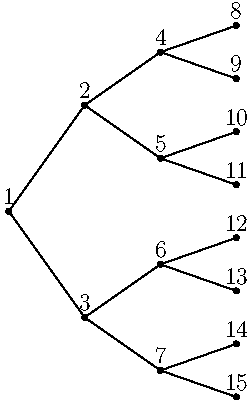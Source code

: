 size(200,200);
real u=70;
real shr=0.5;
real w=50;

real l;
real h;
real s;
int i=0;
int ind;
  
int L=4;

pair[] pp;

pp.push((0,0));

for(ind=1; ind < 2^(L-1);++ind) {
  h = u*shr^floor(log(ind)/log(2));
  pp.push(pp[ind-1]+(w,h));
  pp.push(pp[ind-1]+(w,-h));
}

for(ind=1;ind < 2^L;++ind) {
  dot(pp[ind-1]);
  label(string(ind),pp[ind-1],N);
}

for(ind=2;ind < 2^L;++ind) {
  draw(pp[floor(ind/2)-1]--pp[ind-1]);
}

